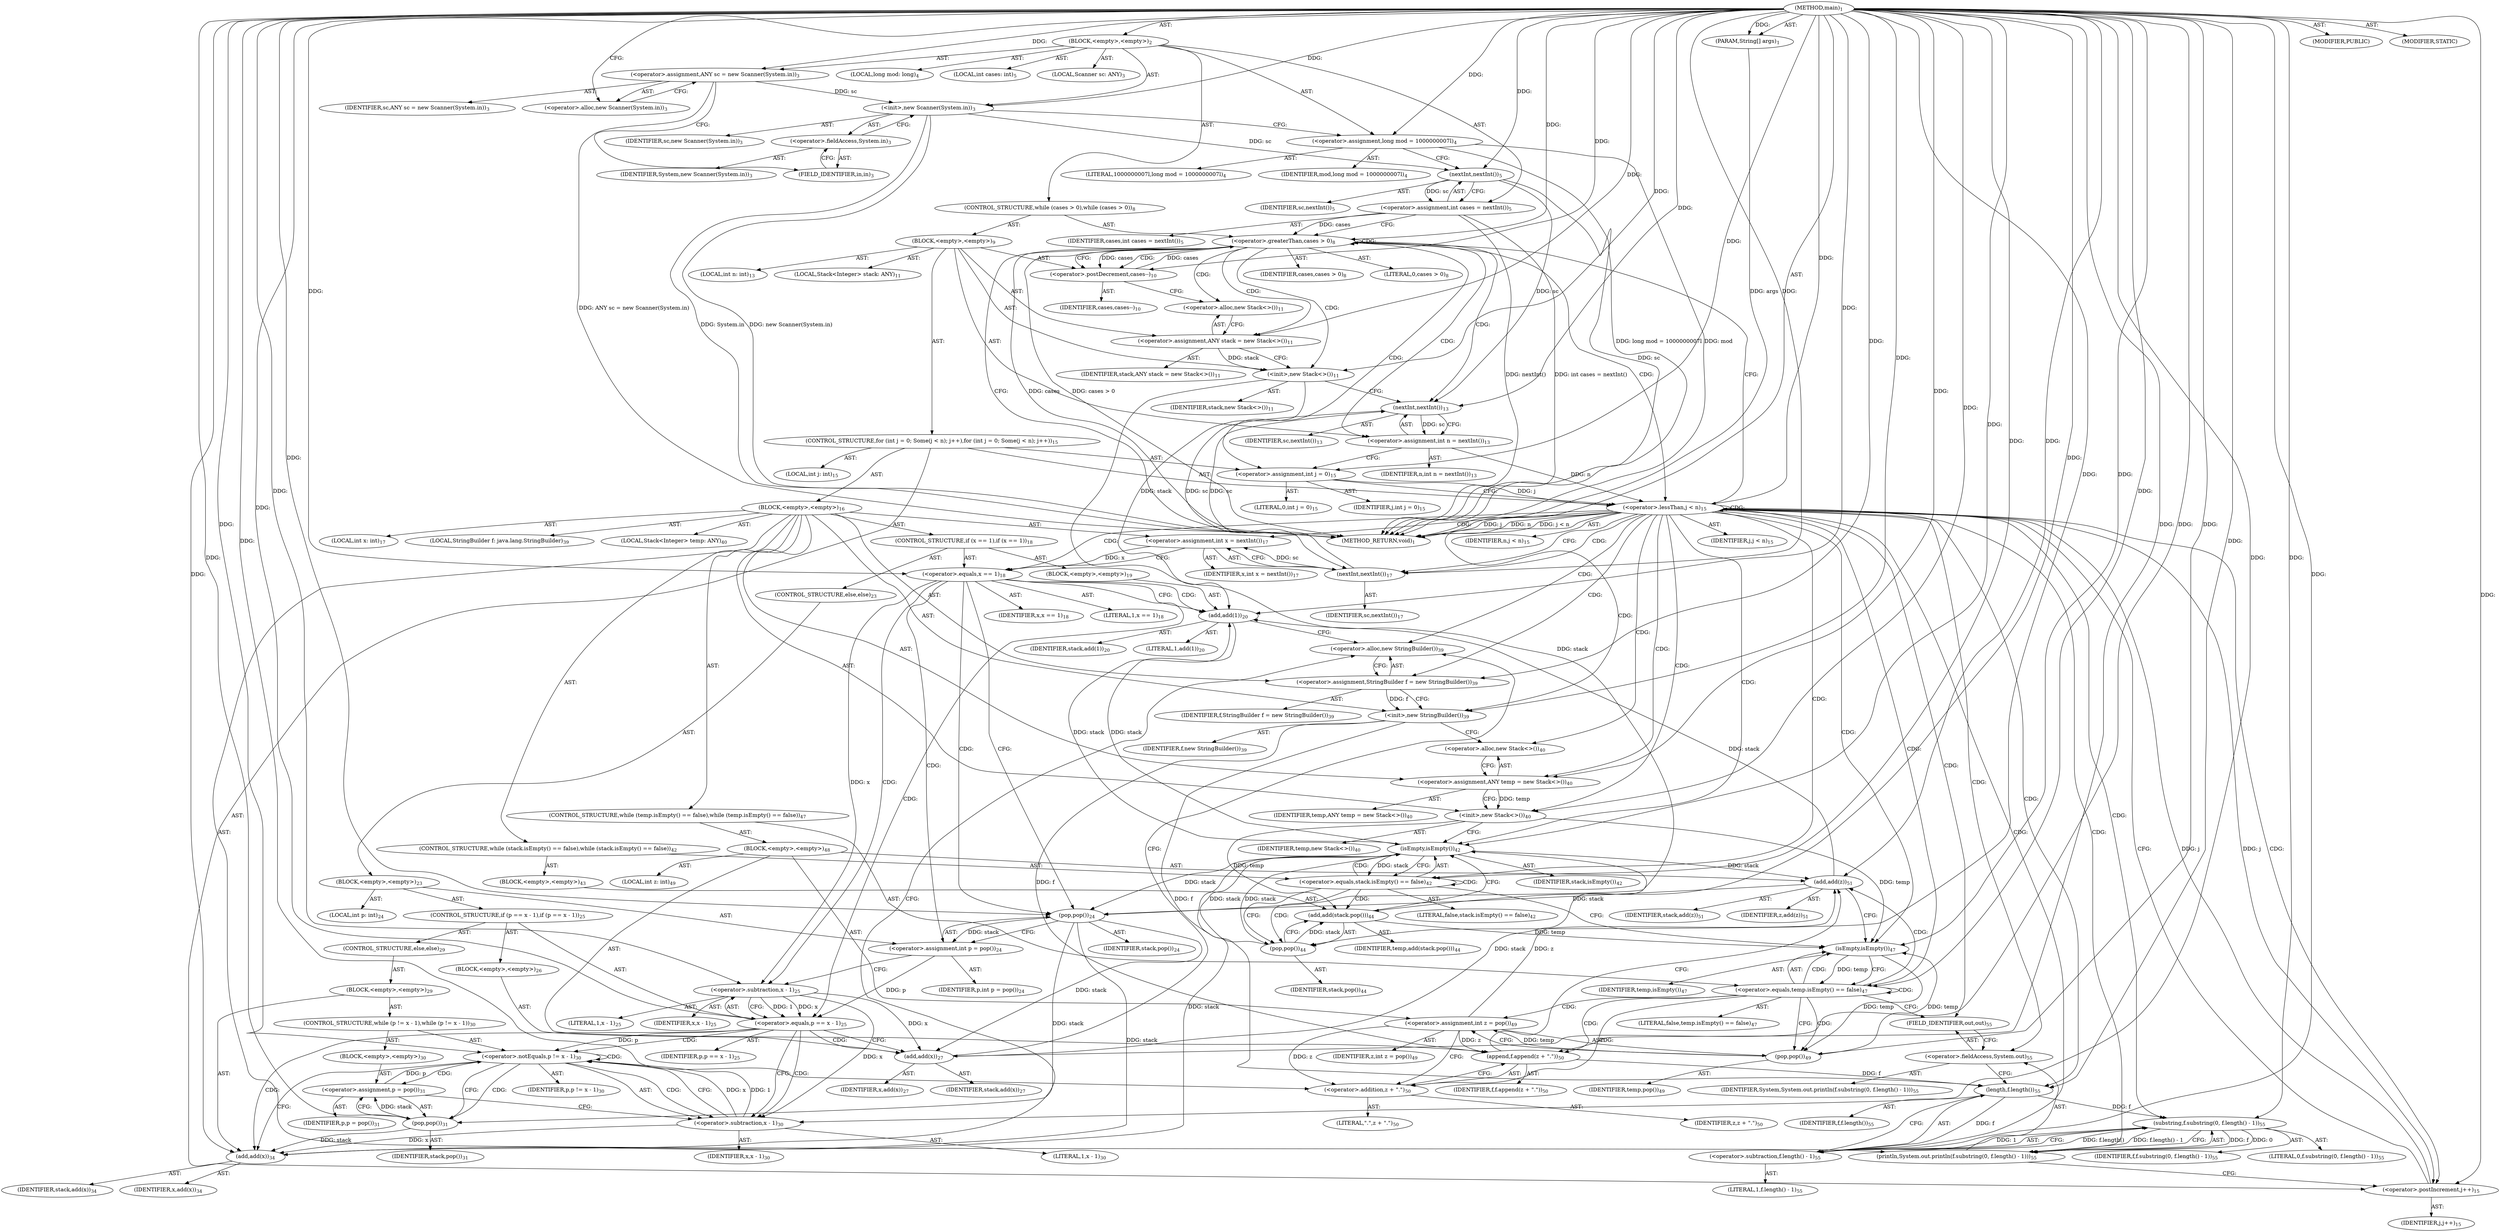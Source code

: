 digraph "main" {  
"25" [label = <(METHOD,main)<SUB>1</SUB>> ]
"26" [label = <(PARAM,String[] args)<SUB>1</SUB>> ]
"27" [label = <(BLOCK,&lt;empty&gt;,&lt;empty&gt;)<SUB>2</SUB>> ]
"4" [label = <(LOCAL,Scanner sc: ANY)<SUB>3</SUB>> ]
"28" [label = <(&lt;operator&gt;.assignment,ANY sc = new Scanner(System.in))<SUB>3</SUB>> ]
"29" [label = <(IDENTIFIER,sc,ANY sc = new Scanner(System.in))<SUB>3</SUB>> ]
"30" [label = <(&lt;operator&gt;.alloc,new Scanner(System.in))<SUB>3</SUB>> ]
"31" [label = <(&lt;init&gt;,new Scanner(System.in))<SUB>3</SUB>> ]
"3" [label = <(IDENTIFIER,sc,new Scanner(System.in))<SUB>3</SUB>> ]
"32" [label = <(&lt;operator&gt;.fieldAccess,System.in)<SUB>3</SUB>> ]
"33" [label = <(IDENTIFIER,System,new Scanner(System.in))<SUB>3</SUB>> ]
"34" [label = <(FIELD_IDENTIFIER,in,in)<SUB>3</SUB>> ]
"35" [label = <(LOCAL,long mod: long)<SUB>4</SUB>> ]
"36" [label = <(&lt;operator&gt;.assignment,long mod = 1000000007l)<SUB>4</SUB>> ]
"37" [label = <(IDENTIFIER,mod,long mod = 1000000007l)<SUB>4</SUB>> ]
"38" [label = <(LITERAL,1000000007l,long mod = 1000000007l)<SUB>4</SUB>> ]
"39" [label = <(LOCAL,int cases: int)<SUB>5</SUB>> ]
"40" [label = <(&lt;operator&gt;.assignment,int cases = nextInt())<SUB>5</SUB>> ]
"41" [label = <(IDENTIFIER,cases,int cases = nextInt())<SUB>5</SUB>> ]
"42" [label = <(nextInt,nextInt())<SUB>5</SUB>> ]
"43" [label = <(IDENTIFIER,sc,nextInt())<SUB>5</SUB>> ]
"44" [label = <(CONTROL_STRUCTURE,while (cases &gt; 0),while (cases &gt; 0))<SUB>8</SUB>> ]
"45" [label = <(&lt;operator&gt;.greaterThan,cases &gt; 0)<SUB>8</SUB>> ]
"46" [label = <(IDENTIFIER,cases,cases &gt; 0)<SUB>8</SUB>> ]
"47" [label = <(LITERAL,0,cases &gt; 0)<SUB>8</SUB>> ]
"48" [label = <(BLOCK,&lt;empty&gt;,&lt;empty&gt;)<SUB>9</SUB>> ]
"49" [label = <(&lt;operator&gt;.postDecrement,cases--)<SUB>10</SUB>> ]
"50" [label = <(IDENTIFIER,cases,cases--)<SUB>10</SUB>> ]
"6" [label = <(LOCAL,Stack&lt;Integer&gt; stack: ANY)<SUB>11</SUB>> ]
"51" [label = <(&lt;operator&gt;.assignment,ANY stack = new Stack&lt;&gt;())<SUB>11</SUB>> ]
"52" [label = <(IDENTIFIER,stack,ANY stack = new Stack&lt;&gt;())<SUB>11</SUB>> ]
"53" [label = <(&lt;operator&gt;.alloc,new Stack&lt;&gt;())<SUB>11</SUB>> ]
"54" [label = <(&lt;init&gt;,new Stack&lt;&gt;())<SUB>11</SUB>> ]
"5" [label = <(IDENTIFIER,stack,new Stack&lt;&gt;())<SUB>11</SUB>> ]
"55" [label = <(LOCAL,int n: int)<SUB>13</SUB>> ]
"56" [label = <(&lt;operator&gt;.assignment,int n = nextInt())<SUB>13</SUB>> ]
"57" [label = <(IDENTIFIER,n,int n = nextInt())<SUB>13</SUB>> ]
"58" [label = <(nextInt,nextInt())<SUB>13</SUB>> ]
"59" [label = <(IDENTIFIER,sc,nextInt())<SUB>13</SUB>> ]
"60" [label = <(CONTROL_STRUCTURE,for (int j = 0; Some(j &lt; n); j++),for (int j = 0; Some(j &lt; n); j++))<SUB>15</SUB>> ]
"61" [label = <(LOCAL,int j: int)<SUB>15</SUB>> ]
"62" [label = <(&lt;operator&gt;.assignment,int j = 0)<SUB>15</SUB>> ]
"63" [label = <(IDENTIFIER,j,int j = 0)<SUB>15</SUB>> ]
"64" [label = <(LITERAL,0,int j = 0)<SUB>15</SUB>> ]
"65" [label = <(&lt;operator&gt;.lessThan,j &lt; n)<SUB>15</SUB>> ]
"66" [label = <(IDENTIFIER,j,j &lt; n)<SUB>15</SUB>> ]
"67" [label = <(IDENTIFIER,n,j &lt; n)<SUB>15</SUB>> ]
"68" [label = <(&lt;operator&gt;.postIncrement,j++)<SUB>15</SUB>> ]
"69" [label = <(IDENTIFIER,j,j++)<SUB>15</SUB>> ]
"70" [label = <(BLOCK,&lt;empty&gt;,&lt;empty&gt;)<SUB>16</SUB>> ]
"71" [label = <(LOCAL,int x: int)<SUB>17</SUB>> ]
"72" [label = <(&lt;operator&gt;.assignment,int x = nextInt())<SUB>17</SUB>> ]
"73" [label = <(IDENTIFIER,x,int x = nextInt())<SUB>17</SUB>> ]
"74" [label = <(nextInt,nextInt())<SUB>17</SUB>> ]
"75" [label = <(IDENTIFIER,sc,nextInt())<SUB>17</SUB>> ]
"76" [label = <(CONTROL_STRUCTURE,if (x == 1),if (x == 1))<SUB>18</SUB>> ]
"77" [label = <(&lt;operator&gt;.equals,x == 1)<SUB>18</SUB>> ]
"78" [label = <(IDENTIFIER,x,x == 1)<SUB>18</SUB>> ]
"79" [label = <(LITERAL,1,x == 1)<SUB>18</SUB>> ]
"80" [label = <(BLOCK,&lt;empty&gt;,&lt;empty&gt;)<SUB>19</SUB>> ]
"81" [label = <(add,add(1))<SUB>20</SUB>> ]
"82" [label = <(IDENTIFIER,stack,add(1))<SUB>20</SUB>> ]
"83" [label = <(LITERAL,1,add(1))<SUB>20</SUB>> ]
"84" [label = <(CONTROL_STRUCTURE,else,else)<SUB>23</SUB>> ]
"85" [label = <(BLOCK,&lt;empty&gt;,&lt;empty&gt;)<SUB>23</SUB>> ]
"86" [label = <(LOCAL,int p: int)<SUB>24</SUB>> ]
"87" [label = <(&lt;operator&gt;.assignment,int p = pop())<SUB>24</SUB>> ]
"88" [label = <(IDENTIFIER,p,int p = pop())<SUB>24</SUB>> ]
"89" [label = <(pop,pop())<SUB>24</SUB>> ]
"90" [label = <(IDENTIFIER,stack,pop())<SUB>24</SUB>> ]
"91" [label = <(CONTROL_STRUCTURE,if (p == x - 1),if (p == x - 1))<SUB>25</SUB>> ]
"92" [label = <(&lt;operator&gt;.equals,p == x - 1)<SUB>25</SUB>> ]
"93" [label = <(IDENTIFIER,p,p == x - 1)<SUB>25</SUB>> ]
"94" [label = <(&lt;operator&gt;.subtraction,x - 1)<SUB>25</SUB>> ]
"95" [label = <(IDENTIFIER,x,x - 1)<SUB>25</SUB>> ]
"96" [label = <(LITERAL,1,x - 1)<SUB>25</SUB>> ]
"97" [label = <(BLOCK,&lt;empty&gt;,&lt;empty&gt;)<SUB>26</SUB>> ]
"98" [label = <(add,add(x))<SUB>27</SUB>> ]
"99" [label = <(IDENTIFIER,stack,add(x))<SUB>27</SUB>> ]
"100" [label = <(IDENTIFIER,x,add(x))<SUB>27</SUB>> ]
"101" [label = <(CONTROL_STRUCTURE,else,else)<SUB>29</SUB>> ]
"102" [label = <(BLOCK,&lt;empty&gt;,&lt;empty&gt;)<SUB>29</SUB>> ]
"103" [label = <(CONTROL_STRUCTURE,while (p != x - 1),while (p != x - 1))<SUB>30</SUB>> ]
"104" [label = <(&lt;operator&gt;.notEquals,p != x - 1)<SUB>30</SUB>> ]
"105" [label = <(IDENTIFIER,p,p != x - 1)<SUB>30</SUB>> ]
"106" [label = <(&lt;operator&gt;.subtraction,x - 1)<SUB>30</SUB>> ]
"107" [label = <(IDENTIFIER,x,x - 1)<SUB>30</SUB>> ]
"108" [label = <(LITERAL,1,x - 1)<SUB>30</SUB>> ]
"109" [label = <(BLOCK,&lt;empty&gt;,&lt;empty&gt;)<SUB>30</SUB>> ]
"110" [label = <(&lt;operator&gt;.assignment,p = pop())<SUB>31</SUB>> ]
"111" [label = <(IDENTIFIER,p,p = pop())<SUB>31</SUB>> ]
"112" [label = <(pop,pop())<SUB>31</SUB>> ]
"113" [label = <(IDENTIFIER,stack,pop())<SUB>31</SUB>> ]
"114" [label = <(add,add(x))<SUB>34</SUB>> ]
"115" [label = <(IDENTIFIER,stack,add(x))<SUB>34</SUB>> ]
"116" [label = <(IDENTIFIER,x,add(x))<SUB>34</SUB>> ]
"8" [label = <(LOCAL,StringBuilder f: java.lang.StringBuilder)<SUB>39</SUB>> ]
"117" [label = <(&lt;operator&gt;.assignment,StringBuilder f = new StringBuilder())<SUB>39</SUB>> ]
"118" [label = <(IDENTIFIER,f,StringBuilder f = new StringBuilder())<SUB>39</SUB>> ]
"119" [label = <(&lt;operator&gt;.alloc,new StringBuilder())<SUB>39</SUB>> ]
"120" [label = <(&lt;init&gt;,new StringBuilder())<SUB>39</SUB>> ]
"7" [label = <(IDENTIFIER,f,new StringBuilder())<SUB>39</SUB>> ]
"10" [label = <(LOCAL,Stack&lt;Integer&gt; temp: ANY)<SUB>40</SUB>> ]
"121" [label = <(&lt;operator&gt;.assignment,ANY temp = new Stack&lt;&gt;())<SUB>40</SUB>> ]
"122" [label = <(IDENTIFIER,temp,ANY temp = new Stack&lt;&gt;())<SUB>40</SUB>> ]
"123" [label = <(&lt;operator&gt;.alloc,new Stack&lt;&gt;())<SUB>40</SUB>> ]
"124" [label = <(&lt;init&gt;,new Stack&lt;&gt;())<SUB>40</SUB>> ]
"9" [label = <(IDENTIFIER,temp,new Stack&lt;&gt;())<SUB>40</SUB>> ]
"125" [label = <(CONTROL_STRUCTURE,while (stack.isEmpty() == false),while (stack.isEmpty() == false))<SUB>42</SUB>> ]
"126" [label = <(&lt;operator&gt;.equals,stack.isEmpty() == false)<SUB>42</SUB>> ]
"127" [label = <(isEmpty,isEmpty())<SUB>42</SUB>> ]
"128" [label = <(IDENTIFIER,stack,isEmpty())<SUB>42</SUB>> ]
"129" [label = <(LITERAL,false,stack.isEmpty() == false)<SUB>42</SUB>> ]
"130" [label = <(BLOCK,&lt;empty&gt;,&lt;empty&gt;)<SUB>43</SUB>> ]
"131" [label = <(add,add(stack.pop()))<SUB>44</SUB>> ]
"132" [label = <(IDENTIFIER,temp,add(stack.pop()))<SUB>44</SUB>> ]
"133" [label = <(pop,pop())<SUB>44</SUB>> ]
"134" [label = <(IDENTIFIER,stack,pop())<SUB>44</SUB>> ]
"135" [label = <(CONTROL_STRUCTURE,while (temp.isEmpty() == false),while (temp.isEmpty() == false))<SUB>47</SUB>> ]
"136" [label = <(&lt;operator&gt;.equals,temp.isEmpty() == false)<SUB>47</SUB>> ]
"137" [label = <(isEmpty,isEmpty())<SUB>47</SUB>> ]
"138" [label = <(IDENTIFIER,temp,isEmpty())<SUB>47</SUB>> ]
"139" [label = <(LITERAL,false,temp.isEmpty() == false)<SUB>47</SUB>> ]
"140" [label = <(BLOCK,&lt;empty&gt;,&lt;empty&gt;)<SUB>48</SUB>> ]
"141" [label = <(LOCAL,int z: int)<SUB>49</SUB>> ]
"142" [label = <(&lt;operator&gt;.assignment,int z = pop())<SUB>49</SUB>> ]
"143" [label = <(IDENTIFIER,z,int z = pop())<SUB>49</SUB>> ]
"144" [label = <(pop,pop())<SUB>49</SUB>> ]
"145" [label = <(IDENTIFIER,temp,pop())<SUB>49</SUB>> ]
"146" [label = <(append,f.append(z + &quot;.&quot;))<SUB>50</SUB>> ]
"147" [label = <(IDENTIFIER,f,f.append(z + &quot;.&quot;))<SUB>50</SUB>> ]
"148" [label = <(&lt;operator&gt;.addition,z + &quot;.&quot;)<SUB>50</SUB>> ]
"149" [label = <(IDENTIFIER,z,z + &quot;.&quot;)<SUB>50</SUB>> ]
"150" [label = <(LITERAL,&quot;.&quot;,z + &quot;.&quot;)<SUB>50</SUB>> ]
"151" [label = <(add,add(z))<SUB>51</SUB>> ]
"152" [label = <(IDENTIFIER,stack,add(z))<SUB>51</SUB>> ]
"153" [label = <(IDENTIFIER,z,add(z))<SUB>51</SUB>> ]
"154" [label = <(println,System.out.println(f.substring(0, f.length() - 1)))<SUB>55</SUB>> ]
"155" [label = <(&lt;operator&gt;.fieldAccess,System.out)<SUB>55</SUB>> ]
"156" [label = <(IDENTIFIER,System,System.out.println(f.substring(0, f.length() - 1)))<SUB>55</SUB>> ]
"157" [label = <(FIELD_IDENTIFIER,out,out)<SUB>55</SUB>> ]
"158" [label = <(substring,f.substring(0, f.length() - 1))<SUB>55</SUB>> ]
"159" [label = <(IDENTIFIER,f,f.substring(0, f.length() - 1))<SUB>55</SUB>> ]
"160" [label = <(LITERAL,0,f.substring(0, f.length() - 1))<SUB>55</SUB>> ]
"161" [label = <(&lt;operator&gt;.subtraction,f.length() - 1)<SUB>55</SUB>> ]
"162" [label = <(length,f.length())<SUB>55</SUB>> ]
"163" [label = <(IDENTIFIER,f,f.length())<SUB>55</SUB>> ]
"164" [label = <(LITERAL,1,f.length() - 1)<SUB>55</SUB>> ]
"165" [label = <(MODIFIER,PUBLIC)> ]
"166" [label = <(MODIFIER,STATIC)> ]
"167" [label = <(METHOD_RETURN,void)<SUB>1</SUB>> ]
  "25" -> "26"  [ label = "AST: "] 
  "25" -> "27"  [ label = "AST: "] 
  "25" -> "165"  [ label = "AST: "] 
  "25" -> "166"  [ label = "AST: "] 
  "25" -> "167"  [ label = "AST: "] 
  "27" -> "4"  [ label = "AST: "] 
  "27" -> "28"  [ label = "AST: "] 
  "27" -> "31"  [ label = "AST: "] 
  "27" -> "35"  [ label = "AST: "] 
  "27" -> "36"  [ label = "AST: "] 
  "27" -> "39"  [ label = "AST: "] 
  "27" -> "40"  [ label = "AST: "] 
  "27" -> "44"  [ label = "AST: "] 
  "28" -> "29"  [ label = "AST: "] 
  "28" -> "30"  [ label = "AST: "] 
  "31" -> "3"  [ label = "AST: "] 
  "31" -> "32"  [ label = "AST: "] 
  "32" -> "33"  [ label = "AST: "] 
  "32" -> "34"  [ label = "AST: "] 
  "36" -> "37"  [ label = "AST: "] 
  "36" -> "38"  [ label = "AST: "] 
  "40" -> "41"  [ label = "AST: "] 
  "40" -> "42"  [ label = "AST: "] 
  "42" -> "43"  [ label = "AST: "] 
  "44" -> "45"  [ label = "AST: "] 
  "44" -> "48"  [ label = "AST: "] 
  "45" -> "46"  [ label = "AST: "] 
  "45" -> "47"  [ label = "AST: "] 
  "48" -> "49"  [ label = "AST: "] 
  "48" -> "6"  [ label = "AST: "] 
  "48" -> "51"  [ label = "AST: "] 
  "48" -> "54"  [ label = "AST: "] 
  "48" -> "55"  [ label = "AST: "] 
  "48" -> "56"  [ label = "AST: "] 
  "48" -> "60"  [ label = "AST: "] 
  "49" -> "50"  [ label = "AST: "] 
  "51" -> "52"  [ label = "AST: "] 
  "51" -> "53"  [ label = "AST: "] 
  "54" -> "5"  [ label = "AST: "] 
  "56" -> "57"  [ label = "AST: "] 
  "56" -> "58"  [ label = "AST: "] 
  "58" -> "59"  [ label = "AST: "] 
  "60" -> "61"  [ label = "AST: "] 
  "60" -> "62"  [ label = "AST: "] 
  "60" -> "65"  [ label = "AST: "] 
  "60" -> "68"  [ label = "AST: "] 
  "60" -> "70"  [ label = "AST: "] 
  "62" -> "63"  [ label = "AST: "] 
  "62" -> "64"  [ label = "AST: "] 
  "65" -> "66"  [ label = "AST: "] 
  "65" -> "67"  [ label = "AST: "] 
  "68" -> "69"  [ label = "AST: "] 
  "70" -> "71"  [ label = "AST: "] 
  "70" -> "72"  [ label = "AST: "] 
  "70" -> "76"  [ label = "AST: "] 
  "70" -> "8"  [ label = "AST: "] 
  "70" -> "117"  [ label = "AST: "] 
  "70" -> "120"  [ label = "AST: "] 
  "70" -> "10"  [ label = "AST: "] 
  "70" -> "121"  [ label = "AST: "] 
  "70" -> "124"  [ label = "AST: "] 
  "70" -> "125"  [ label = "AST: "] 
  "70" -> "135"  [ label = "AST: "] 
  "70" -> "154"  [ label = "AST: "] 
  "72" -> "73"  [ label = "AST: "] 
  "72" -> "74"  [ label = "AST: "] 
  "74" -> "75"  [ label = "AST: "] 
  "76" -> "77"  [ label = "AST: "] 
  "76" -> "80"  [ label = "AST: "] 
  "76" -> "84"  [ label = "AST: "] 
  "77" -> "78"  [ label = "AST: "] 
  "77" -> "79"  [ label = "AST: "] 
  "80" -> "81"  [ label = "AST: "] 
  "81" -> "82"  [ label = "AST: "] 
  "81" -> "83"  [ label = "AST: "] 
  "84" -> "85"  [ label = "AST: "] 
  "85" -> "86"  [ label = "AST: "] 
  "85" -> "87"  [ label = "AST: "] 
  "85" -> "91"  [ label = "AST: "] 
  "87" -> "88"  [ label = "AST: "] 
  "87" -> "89"  [ label = "AST: "] 
  "89" -> "90"  [ label = "AST: "] 
  "91" -> "92"  [ label = "AST: "] 
  "91" -> "97"  [ label = "AST: "] 
  "91" -> "101"  [ label = "AST: "] 
  "92" -> "93"  [ label = "AST: "] 
  "92" -> "94"  [ label = "AST: "] 
  "94" -> "95"  [ label = "AST: "] 
  "94" -> "96"  [ label = "AST: "] 
  "97" -> "98"  [ label = "AST: "] 
  "98" -> "99"  [ label = "AST: "] 
  "98" -> "100"  [ label = "AST: "] 
  "101" -> "102"  [ label = "AST: "] 
  "102" -> "103"  [ label = "AST: "] 
  "102" -> "114"  [ label = "AST: "] 
  "103" -> "104"  [ label = "AST: "] 
  "103" -> "109"  [ label = "AST: "] 
  "104" -> "105"  [ label = "AST: "] 
  "104" -> "106"  [ label = "AST: "] 
  "106" -> "107"  [ label = "AST: "] 
  "106" -> "108"  [ label = "AST: "] 
  "109" -> "110"  [ label = "AST: "] 
  "110" -> "111"  [ label = "AST: "] 
  "110" -> "112"  [ label = "AST: "] 
  "112" -> "113"  [ label = "AST: "] 
  "114" -> "115"  [ label = "AST: "] 
  "114" -> "116"  [ label = "AST: "] 
  "117" -> "118"  [ label = "AST: "] 
  "117" -> "119"  [ label = "AST: "] 
  "120" -> "7"  [ label = "AST: "] 
  "121" -> "122"  [ label = "AST: "] 
  "121" -> "123"  [ label = "AST: "] 
  "124" -> "9"  [ label = "AST: "] 
  "125" -> "126"  [ label = "AST: "] 
  "125" -> "130"  [ label = "AST: "] 
  "126" -> "127"  [ label = "AST: "] 
  "126" -> "129"  [ label = "AST: "] 
  "127" -> "128"  [ label = "AST: "] 
  "130" -> "131"  [ label = "AST: "] 
  "131" -> "132"  [ label = "AST: "] 
  "131" -> "133"  [ label = "AST: "] 
  "133" -> "134"  [ label = "AST: "] 
  "135" -> "136"  [ label = "AST: "] 
  "135" -> "140"  [ label = "AST: "] 
  "136" -> "137"  [ label = "AST: "] 
  "136" -> "139"  [ label = "AST: "] 
  "137" -> "138"  [ label = "AST: "] 
  "140" -> "141"  [ label = "AST: "] 
  "140" -> "142"  [ label = "AST: "] 
  "140" -> "146"  [ label = "AST: "] 
  "140" -> "151"  [ label = "AST: "] 
  "142" -> "143"  [ label = "AST: "] 
  "142" -> "144"  [ label = "AST: "] 
  "144" -> "145"  [ label = "AST: "] 
  "146" -> "147"  [ label = "AST: "] 
  "146" -> "148"  [ label = "AST: "] 
  "148" -> "149"  [ label = "AST: "] 
  "148" -> "150"  [ label = "AST: "] 
  "151" -> "152"  [ label = "AST: "] 
  "151" -> "153"  [ label = "AST: "] 
  "154" -> "155"  [ label = "AST: "] 
  "154" -> "158"  [ label = "AST: "] 
  "155" -> "156"  [ label = "AST: "] 
  "155" -> "157"  [ label = "AST: "] 
  "158" -> "159"  [ label = "AST: "] 
  "158" -> "160"  [ label = "AST: "] 
  "158" -> "161"  [ label = "AST: "] 
  "161" -> "162"  [ label = "AST: "] 
  "161" -> "164"  [ label = "AST: "] 
  "162" -> "163"  [ label = "AST: "] 
  "28" -> "34"  [ label = "CFG: "] 
  "31" -> "36"  [ label = "CFG: "] 
  "36" -> "42"  [ label = "CFG: "] 
  "40" -> "45"  [ label = "CFG: "] 
  "30" -> "28"  [ label = "CFG: "] 
  "32" -> "31"  [ label = "CFG: "] 
  "42" -> "40"  [ label = "CFG: "] 
  "45" -> "167"  [ label = "CFG: "] 
  "45" -> "49"  [ label = "CFG: "] 
  "34" -> "32"  [ label = "CFG: "] 
  "49" -> "53"  [ label = "CFG: "] 
  "51" -> "54"  [ label = "CFG: "] 
  "54" -> "58"  [ label = "CFG: "] 
  "56" -> "62"  [ label = "CFG: "] 
  "53" -> "51"  [ label = "CFG: "] 
  "58" -> "56"  [ label = "CFG: "] 
  "62" -> "65"  [ label = "CFG: "] 
  "65" -> "45"  [ label = "CFG: "] 
  "65" -> "74"  [ label = "CFG: "] 
  "68" -> "65"  [ label = "CFG: "] 
  "72" -> "77"  [ label = "CFG: "] 
  "117" -> "120"  [ label = "CFG: "] 
  "120" -> "123"  [ label = "CFG: "] 
  "121" -> "124"  [ label = "CFG: "] 
  "124" -> "127"  [ label = "CFG: "] 
  "154" -> "68"  [ label = "CFG: "] 
  "74" -> "72"  [ label = "CFG: "] 
  "77" -> "81"  [ label = "CFG: "] 
  "77" -> "89"  [ label = "CFG: "] 
  "119" -> "117"  [ label = "CFG: "] 
  "123" -> "121"  [ label = "CFG: "] 
  "126" -> "133"  [ label = "CFG: "] 
  "126" -> "137"  [ label = "CFG: "] 
  "136" -> "144"  [ label = "CFG: "] 
  "136" -> "157"  [ label = "CFG: "] 
  "155" -> "162"  [ label = "CFG: "] 
  "158" -> "154"  [ label = "CFG: "] 
  "81" -> "119"  [ label = "CFG: "] 
  "127" -> "126"  [ label = "CFG: "] 
  "131" -> "127"  [ label = "CFG: "] 
  "137" -> "136"  [ label = "CFG: "] 
  "142" -> "148"  [ label = "CFG: "] 
  "146" -> "151"  [ label = "CFG: "] 
  "151" -> "137"  [ label = "CFG: "] 
  "157" -> "155"  [ label = "CFG: "] 
  "161" -> "158"  [ label = "CFG: "] 
  "87" -> "94"  [ label = "CFG: "] 
  "133" -> "131"  [ label = "CFG: "] 
  "144" -> "142"  [ label = "CFG: "] 
  "148" -> "146"  [ label = "CFG: "] 
  "162" -> "161"  [ label = "CFG: "] 
  "89" -> "87"  [ label = "CFG: "] 
  "92" -> "98"  [ label = "CFG: "] 
  "92" -> "106"  [ label = "CFG: "] 
  "94" -> "92"  [ label = "CFG: "] 
  "98" -> "119"  [ label = "CFG: "] 
  "114" -> "119"  [ label = "CFG: "] 
  "104" -> "112"  [ label = "CFG: "] 
  "104" -> "114"  [ label = "CFG: "] 
  "106" -> "104"  [ label = "CFG: "] 
  "110" -> "106"  [ label = "CFG: "] 
  "112" -> "110"  [ label = "CFG: "] 
  "25" -> "30"  [ label = "CFG: "] 
  "26" -> "167"  [ label = "DDG: args"] 
  "28" -> "167"  [ label = "DDG: ANY sc = new Scanner(System.in)"] 
  "31" -> "167"  [ label = "DDG: System.in"] 
  "31" -> "167"  [ label = "DDG: new Scanner(System.in)"] 
  "36" -> "167"  [ label = "DDG: mod"] 
  "36" -> "167"  [ label = "DDG: long mod = 1000000007l"] 
  "42" -> "167"  [ label = "DDG: sc"] 
  "40" -> "167"  [ label = "DDG: nextInt()"] 
  "40" -> "167"  [ label = "DDG: int cases = nextInt()"] 
  "45" -> "167"  [ label = "DDG: cases"] 
  "45" -> "167"  [ label = "DDG: cases &gt; 0"] 
  "65" -> "167"  [ label = "DDG: j"] 
  "65" -> "167"  [ label = "DDG: n"] 
  "65" -> "167"  [ label = "DDG: j &lt; n"] 
  "25" -> "26"  [ label = "DDG: "] 
  "25" -> "28"  [ label = "DDG: "] 
  "25" -> "36"  [ label = "DDG: "] 
  "42" -> "40"  [ label = "DDG: sc"] 
  "28" -> "31"  [ label = "DDG: sc"] 
  "25" -> "31"  [ label = "DDG: "] 
  "31" -> "42"  [ label = "DDG: sc"] 
  "25" -> "42"  [ label = "DDG: "] 
  "40" -> "45"  [ label = "DDG: cases"] 
  "49" -> "45"  [ label = "DDG: cases"] 
  "25" -> "45"  [ label = "DDG: "] 
  "25" -> "51"  [ label = "DDG: "] 
  "58" -> "56"  [ label = "DDG: sc"] 
  "45" -> "49"  [ label = "DDG: cases"] 
  "25" -> "49"  [ label = "DDG: "] 
  "51" -> "54"  [ label = "DDG: stack"] 
  "25" -> "54"  [ label = "DDG: "] 
  "25" -> "62"  [ label = "DDG: "] 
  "42" -> "58"  [ label = "DDG: sc"] 
  "74" -> "58"  [ label = "DDG: sc"] 
  "25" -> "58"  [ label = "DDG: "] 
  "62" -> "65"  [ label = "DDG: j"] 
  "68" -> "65"  [ label = "DDG: j"] 
  "25" -> "65"  [ label = "DDG: "] 
  "56" -> "65"  [ label = "DDG: n"] 
  "65" -> "68"  [ label = "DDG: j"] 
  "25" -> "68"  [ label = "DDG: "] 
  "74" -> "72"  [ label = "DDG: sc"] 
  "25" -> "117"  [ label = "DDG: "] 
  "25" -> "121"  [ label = "DDG: "] 
  "117" -> "120"  [ label = "DDG: f"] 
  "25" -> "120"  [ label = "DDG: "] 
  "121" -> "124"  [ label = "DDG: temp"] 
  "25" -> "124"  [ label = "DDG: "] 
  "158" -> "154"  [ label = "DDG: f"] 
  "158" -> "154"  [ label = "DDG: 0"] 
  "158" -> "154"  [ label = "DDG: f.length() - 1"] 
  "58" -> "74"  [ label = "DDG: sc"] 
  "25" -> "74"  [ label = "DDG: "] 
  "72" -> "77"  [ label = "DDG: x"] 
  "25" -> "77"  [ label = "DDG: "] 
  "127" -> "126"  [ label = "DDG: stack"] 
  "25" -> "126"  [ label = "DDG: "] 
  "137" -> "136"  [ label = "DDG: temp"] 
  "25" -> "136"  [ label = "DDG: "] 
  "144" -> "142"  [ label = "DDG: temp"] 
  "162" -> "158"  [ label = "DDG: f"] 
  "25" -> "158"  [ label = "DDG: "] 
  "161" -> "158"  [ label = "DDG: f.length()"] 
  "161" -> "158"  [ label = "DDG: 1"] 
  "54" -> "81"  [ label = "DDG: stack"] 
  "127" -> "81"  [ label = "DDG: stack"] 
  "151" -> "81"  [ label = "DDG: stack"] 
  "25" -> "81"  [ label = "DDG: "] 
  "89" -> "87"  [ label = "DDG: stack"] 
  "114" -> "127"  [ label = "DDG: stack"] 
  "98" -> "127"  [ label = "DDG: stack"] 
  "81" -> "127"  [ label = "DDG: stack"] 
  "133" -> "127"  [ label = "DDG: stack"] 
  "25" -> "127"  [ label = "DDG: "] 
  "124" -> "131"  [ label = "DDG: temp"] 
  "25" -> "131"  [ label = "DDG: "] 
  "133" -> "131"  [ label = "DDG: stack"] 
  "124" -> "137"  [ label = "DDG: temp"] 
  "144" -> "137"  [ label = "DDG: temp"] 
  "131" -> "137"  [ label = "DDG: temp"] 
  "25" -> "137"  [ label = "DDG: "] 
  "120" -> "146"  [ label = "DDG: f"] 
  "25" -> "146"  [ label = "DDG: "] 
  "142" -> "146"  [ label = "DDG: z"] 
  "127" -> "151"  [ label = "DDG: stack"] 
  "25" -> "151"  [ label = "DDG: "] 
  "142" -> "151"  [ label = "DDG: z"] 
  "162" -> "161"  [ label = "DDG: f"] 
  "25" -> "161"  [ label = "DDG: "] 
  "127" -> "133"  [ label = "DDG: stack"] 
  "25" -> "133"  [ label = "DDG: "] 
  "137" -> "144"  [ label = "DDG: temp"] 
  "25" -> "144"  [ label = "DDG: "] 
  "142" -> "148"  [ label = "DDG: z"] 
  "25" -> "148"  [ label = "DDG: "] 
  "120" -> "162"  [ label = "DDG: f"] 
  "146" -> "162"  [ label = "DDG: f"] 
  "25" -> "162"  [ label = "DDG: "] 
  "54" -> "89"  [ label = "DDG: stack"] 
  "127" -> "89"  [ label = "DDG: stack"] 
  "151" -> "89"  [ label = "DDG: stack"] 
  "25" -> "89"  [ label = "DDG: "] 
  "87" -> "92"  [ label = "DDG: p"] 
  "25" -> "92"  [ label = "DDG: "] 
  "94" -> "92"  [ label = "DDG: x"] 
  "94" -> "92"  [ label = "DDG: 1"] 
  "77" -> "94"  [ label = "DDG: x"] 
  "25" -> "94"  [ label = "DDG: "] 
  "89" -> "98"  [ label = "DDG: stack"] 
  "25" -> "98"  [ label = "DDG: "] 
  "94" -> "98"  [ label = "DDG: x"] 
  "89" -> "114"  [ label = "DDG: stack"] 
  "112" -> "114"  [ label = "DDG: stack"] 
  "25" -> "114"  [ label = "DDG: "] 
  "106" -> "114"  [ label = "DDG: x"] 
  "92" -> "104"  [ label = "DDG: p"] 
  "110" -> "104"  [ label = "DDG: p"] 
  "25" -> "104"  [ label = "DDG: "] 
  "106" -> "104"  [ label = "DDG: x"] 
  "106" -> "104"  [ label = "DDG: 1"] 
  "112" -> "110"  [ label = "DDG: stack"] 
  "94" -> "106"  [ label = "DDG: x"] 
  "25" -> "106"  [ label = "DDG: "] 
  "89" -> "112"  [ label = "DDG: stack"] 
  "25" -> "112"  [ label = "DDG: "] 
  "45" -> "51"  [ label = "CDG: "] 
  "45" -> "56"  [ label = "CDG: "] 
  "45" -> "54"  [ label = "CDG: "] 
  "45" -> "58"  [ label = "CDG: "] 
  "45" -> "49"  [ label = "CDG: "] 
  "45" -> "45"  [ label = "CDG: "] 
  "45" -> "65"  [ label = "CDG: "] 
  "45" -> "53"  [ label = "CDG: "] 
  "45" -> "62"  [ label = "CDG: "] 
  "65" -> "68"  [ label = "CDG: "] 
  "65" -> "77"  [ label = "CDG: "] 
  "65" -> "120"  [ label = "CDG: "] 
  "65" -> "136"  [ label = "CDG: "] 
  "65" -> "154"  [ label = "CDG: "] 
  "65" -> "161"  [ label = "CDG: "] 
  "65" -> "74"  [ label = "CDG: "] 
  "65" -> "119"  [ label = "CDG: "] 
  "65" -> "121"  [ label = "CDG: "] 
  "65" -> "162"  [ label = "CDG: "] 
  "65" -> "137"  [ label = "CDG: "] 
  "65" -> "127"  [ label = "CDG: "] 
  "65" -> "155"  [ label = "CDG: "] 
  "65" -> "158"  [ label = "CDG: "] 
  "65" -> "72"  [ label = "CDG: "] 
  "65" -> "123"  [ label = "CDG: "] 
  "65" -> "65"  [ label = "CDG: "] 
  "65" -> "157"  [ label = "CDG: "] 
  "65" -> "126"  [ label = "CDG: "] 
  "65" -> "117"  [ label = "CDG: "] 
  "65" -> "124"  [ label = "CDG: "] 
  "77" -> "94"  [ label = "CDG: "] 
  "77" -> "81"  [ label = "CDG: "] 
  "77" -> "92"  [ label = "CDG: "] 
  "77" -> "87"  [ label = "CDG: "] 
  "77" -> "89"  [ label = "CDG: "] 
  "126" -> "131"  [ label = "CDG: "] 
  "126" -> "127"  [ label = "CDG: "] 
  "126" -> "126"  [ label = "CDG: "] 
  "126" -> "133"  [ label = "CDG: "] 
  "136" -> "136"  [ label = "CDG: "] 
  "136" -> "146"  [ label = "CDG: "] 
  "136" -> "151"  [ label = "CDG: "] 
  "136" -> "144"  [ label = "CDG: "] 
  "136" -> "148"  [ label = "CDG: "] 
  "136" -> "137"  [ label = "CDG: "] 
  "136" -> "142"  [ label = "CDG: "] 
  "92" -> "98"  [ label = "CDG: "] 
  "92" -> "114"  [ label = "CDG: "] 
  "92" -> "104"  [ label = "CDG: "] 
  "92" -> "106"  [ label = "CDG: "] 
  "104" -> "104"  [ label = "CDG: "] 
  "104" -> "112"  [ label = "CDG: "] 
  "104" -> "106"  [ label = "CDG: "] 
  "104" -> "110"  [ label = "CDG: "] 
}
